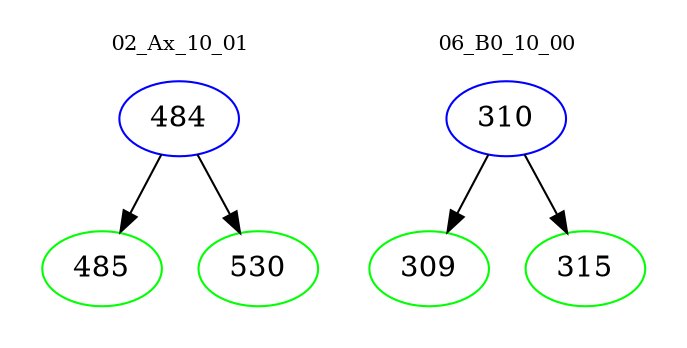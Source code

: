 digraph{
subgraph cluster_0 {
color = white
label = "02_Ax_10_01";
fontsize=10;
T0_484 [label="484", color="blue"]
T0_484 -> T0_485 [color="black"]
T0_485 [label="485", color="green"]
T0_484 -> T0_530 [color="black"]
T0_530 [label="530", color="green"]
}
subgraph cluster_1 {
color = white
label = "06_B0_10_00";
fontsize=10;
T1_310 [label="310", color="blue"]
T1_310 -> T1_309 [color="black"]
T1_309 [label="309", color="green"]
T1_310 -> T1_315 [color="black"]
T1_315 [label="315", color="green"]
}
}
